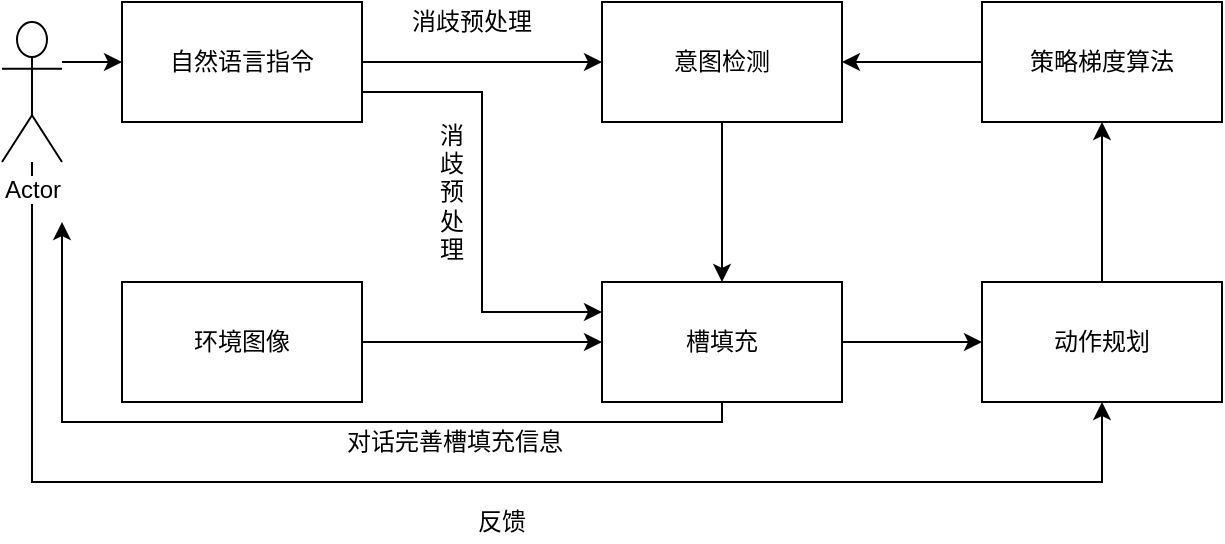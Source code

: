 <mxfile version="12.5.6" type="github">
  <diagram id="uw3inCJQCSoo9WiT7ENM" name="第 1 页">
    <mxGraphModel dx="1038" dy="499" grid="1" gridSize="10" guides="1" tooltips="1" connect="1" arrows="1" fold="1" page="1" pageScale="1" pageWidth="827" pageHeight="1169" background="none" math="0" shadow="0">
      <root>
        <mxCell id="0"/>
        <mxCell id="1" parent="0"/>
        <mxCell id="r6jNqbJNBkN99II1Urgm-29" value="" style="edgeStyle=orthogonalEdgeStyle;rounded=0;orthogonalLoop=1;jettySize=auto;html=1;entryX=0;entryY=0.5;entryDx=0;entryDy=0;" edge="1" parent="1" source="ApKYWPiX7AiaHv-lb321-1" target="r6jNqbJNBkN99II1Urgm-1">
          <mxGeometry relative="1" as="geometry">
            <Array as="points">
              <mxPoint x="110" y="200"/>
              <mxPoint x="110" y="200"/>
            </Array>
          </mxGeometry>
        </mxCell>
        <mxCell id="r6jNqbJNBkN99II1Urgm-37" style="edgeStyle=orthogonalEdgeStyle;rounded=0;orthogonalLoop=1;jettySize=auto;html=1;entryX=0.5;entryY=1;entryDx=0;entryDy=0;" edge="1" parent="1" source="ApKYWPiX7AiaHv-lb321-1" target="r6jNqbJNBkN99II1Urgm-11">
          <mxGeometry relative="1" as="geometry">
            <Array as="points">
              <mxPoint x="95" y="410"/>
              <mxPoint x="630" y="410"/>
            </Array>
          </mxGeometry>
        </mxCell>
        <mxCell id="ApKYWPiX7AiaHv-lb321-1" value="Actor" style="shape=umlActor;verticalLabelPosition=bottom;labelBackgroundColor=#ffffff;verticalAlign=top;html=1;" parent="1" vertex="1">
          <mxGeometry x="80" y="180" width="30" height="70" as="geometry"/>
        </mxCell>
        <mxCell id="r6jNqbJNBkN99II1Urgm-3" value="" style="edgeStyle=orthogonalEdgeStyle;rounded=0;orthogonalLoop=1;jettySize=auto;html=1;" edge="1" parent="1" source="r6jNqbJNBkN99II1Urgm-1" target="r6jNqbJNBkN99II1Urgm-2">
          <mxGeometry relative="1" as="geometry"/>
        </mxCell>
        <mxCell id="r6jNqbJNBkN99II1Urgm-22" style="edgeStyle=orthogonalEdgeStyle;rounded=0;orthogonalLoop=1;jettySize=auto;html=1;exitX=1;exitY=0.75;exitDx=0;exitDy=0;entryX=0;entryY=0.25;entryDx=0;entryDy=0;" edge="1" parent="1" source="r6jNqbJNBkN99II1Urgm-1" target="r6jNqbJNBkN99II1Urgm-4">
          <mxGeometry relative="1" as="geometry"/>
        </mxCell>
        <mxCell id="r6jNqbJNBkN99II1Urgm-1" value="自然语言指令" style="rounded=0;whiteSpace=wrap;html=1;" vertex="1" parent="1">
          <mxGeometry x="140" y="170" width="120" height="60" as="geometry"/>
        </mxCell>
        <mxCell id="r6jNqbJNBkN99II1Urgm-5" value="" style="edgeStyle=orthogonalEdgeStyle;rounded=0;orthogonalLoop=1;jettySize=auto;html=1;" edge="1" parent="1" source="r6jNqbJNBkN99II1Urgm-2" target="r6jNqbJNBkN99II1Urgm-4">
          <mxGeometry relative="1" as="geometry">
            <Array as="points">
              <mxPoint x="440" y="280"/>
              <mxPoint x="440" y="280"/>
            </Array>
          </mxGeometry>
        </mxCell>
        <mxCell id="r6jNqbJNBkN99II1Urgm-2" value="意图检测" style="rounded=0;whiteSpace=wrap;html=1;" vertex="1" parent="1">
          <mxGeometry x="380" y="170" width="120" height="60" as="geometry"/>
        </mxCell>
        <mxCell id="r6jNqbJNBkN99II1Urgm-12" value="" style="edgeStyle=orthogonalEdgeStyle;rounded=0;orthogonalLoop=1;jettySize=auto;html=1;" edge="1" parent="1" source="r6jNqbJNBkN99II1Urgm-4" target="r6jNqbJNBkN99II1Urgm-11">
          <mxGeometry relative="1" as="geometry"/>
        </mxCell>
        <mxCell id="r6jNqbJNBkN99II1Urgm-32" style="edgeStyle=orthogonalEdgeStyle;rounded=0;orthogonalLoop=1;jettySize=auto;html=1;" edge="1" parent="1" source="r6jNqbJNBkN99II1Urgm-4">
          <mxGeometry relative="1" as="geometry">
            <mxPoint x="110" y="280" as="targetPoint"/>
            <Array as="points">
              <mxPoint x="440" y="380"/>
              <mxPoint x="110" y="380"/>
            </Array>
          </mxGeometry>
        </mxCell>
        <mxCell id="r6jNqbJNBkN99II1Urgm-4" value="槽填充" style="rounded=0;whiteSpace=wrap;html=1;" vertex="1" parent="1">
          <mxGeometry x="380" y="310" width="120" height="60" as="geometry"/>
        </mxCell>
        <mxCell id="r6jNqbJNBkN99II1Urgm-34" style="edgeStyle=orthogonalEdgeStyle;rounded=0;orthogonalLoop=1;jettySize=auto;html=1;exitX=0.5;exitY=0;exitDx=0;exitDy=0;entryX=0.5;entryY=1;entryDx=0;entryDy=0;" edge="1" parent="1" source="r6jNqbJNBkN99II1Urgm-11" target="r6jNqbJNBkN99II1Urgm-7">
          <mxGeometry relative="1" as="geometry"/>
        </mxCell>
        <mxCell id="r6jNqbJNBkN99II1Urgm-11" value="动作规划" style="rounded=0;whiteSpace=wrap;html=1;" vertex="1" parent="1">
          <mxGeometry x="570" y="310" width="120" height="60" as="geometry"/>
        </mxCell>
        <mxCell id="r6jNqbJNBkN99II1Urgm-9" value="" style="edgeStyle=orthogonalEdgeStyle;rounded=0;orthogonalLoop=1;jettySize=auto;html=1;entryX=1;entryY=0.5;entryDx=0;entryDy=0;" edge="1" parent="1" source="r6jNqbJNBkN99II1Urgm-7" target="r6jNqbJNBkN99II1Urgm-2">
          <mxGeometry relative="1" as="geometry">
            <mxPoint x="530" y="200" as="targetPoint"/>
          </mxGeometry>
        </mxCell>
        <mxCell id="r6jNqbJNBkN99II1Urgm-7" value="策略梯度算法" style="rounded=0;whiteSpace=wrap;html=1;" vertex="1" parent="1">
          <mxGeometry x="570" y="170" width="120" height="60" as="geometry"/>
        </mxCell>
        <mxCell id="r6jNqbJNBkN99II1Urgm-14" value="" style="edgeStyle=orthogonalEdgeStyle;rounded=0;orthogonalLoop=1;jettySize=auto;html=1;" edge="1" parent="1" source="r6jNqbJNBkN99II1Urgm-13" target="r6jNqbJNBkN99II1Urgm-4">
          <mxGeometry relative="1" as="geometry"/>
        </mxCell>
        <mxCell id="r6jNqbJNBkN99II1Urgm-13" value="环境图像" style="rounded=0;whiteSpace=wrap;html=1;" vertex="1" parent="1">
          <mxGeometry x="140" y="310" width="120" height="60" as="geometry"/>
        </mxCell>
        <mxCell id="r6jNqbJNBkN99II1Urgm-17" value="反馈" style="text;html=1;strokeColor=none;fillColor=none;align=center;verticalAlign=middle;whiteSpace=wrap;rounded=0;" vertex="1" parent="1">
          <mxGeometry x="310" y="420" width="40" height="20" as="geometry"/>
        </mxCell>
        <mxCell id="r6jNqbJNBkN99II1Urgm-21" value="消歧预处理" style="text;html=1;strokeColor=none;fillColor=none;align=center;verticalAlign=middle;whiteSpace=wrap;rounded=0;" vertex="1" parent="1">
          <mxGeometry x="280" y="170" width="70" height="20" as="geometry"/>
        </mxCell>
        <mxCell id="r6jNqbJNBkN99II1Urgm-23" value="消歧预处理" style="text;html=1;strokeColor=none;fillColor=none;align=center;verticalAlign=middle;whiteSpace=wrap;rounded=0;" vertex="1" parent="1">
          <mxGeometry x="300" y="210" width="10" height="110" as="geometry"/>
        </mxCell>
        <mxCell id="r6jNqbJNBkN99II1Urgm-33" value="对话完善槽填充信息" style="text;html=1;strokeColor=none;fillColor=none;align=center;verticalAlign=middle;whiteSpace=wrap;rounded=0;" vertex="1" parent="1">
          <mxGeometry x="250" y="380" width="112.5" height="20" as="geometry"/>
        </mxCell>
      </root>
    </mxGraphModel>
  </diagram>
</mxfile>
